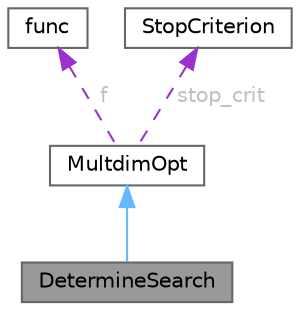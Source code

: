 digraph "DetermineSearch"
{
 // LATEX_PDF_SIZE
  bgcolor="transparent";
  edge [fontname=Helvetica,fontsize=10,labelfontname=Helvetica,labelfontsize=10];
  node [fontname=Helvetica,fontsize=10,shape=box,height=0.2,width=0.4];
  Node1 [id="Node000001",label="DetermineSearch",height=0.2,width=0.4,color="gray40", fillcolor="grey60", style="filled", fontcolor="black",tooltip="Класс метода покоординатного спуска"];
  Node2 -> Node1 [id="edge1_Node000001_Node000002",dir="back",color="steelblue1",style="solid",tooltip=" "];
  Node2 [id="Node000002",label="MultdimOpt",height=0.2,width=0.4,color="gray40", fillcolor="white", style="filled",URL="$class_multdim_opt.html",tooltip="Класс многомерной оптимизации"];
  Node3 -> Node2 [id="edge2_Node000002_Node000003",dir="back",color="darkorchid3",style="dashed",tooltip=" ",label=" f",fontcolor="grey" ];
  Node3 [id="Node000003",label="func",height=0.2,width=0.4,color="gray40", fillcolor="white", style="filled",URL="$classfunc.html",tooltip="Класс заданных функций"];
  Node4 -> Node2 [id="edge3_Node000002_Node000004",dir="back",color="darkorchid3",style="dashed",tooltip=" ",label=" stop_crit",fontcolor="grey" ];
  Node4 [id="Node000004",label="StopCriterion",height=0.2,width=0.4,color="gray40", fillcolor="white", style="filled",URL="$class_stop_criterion.html",tooltip="Класс критериев остановки"];
}
